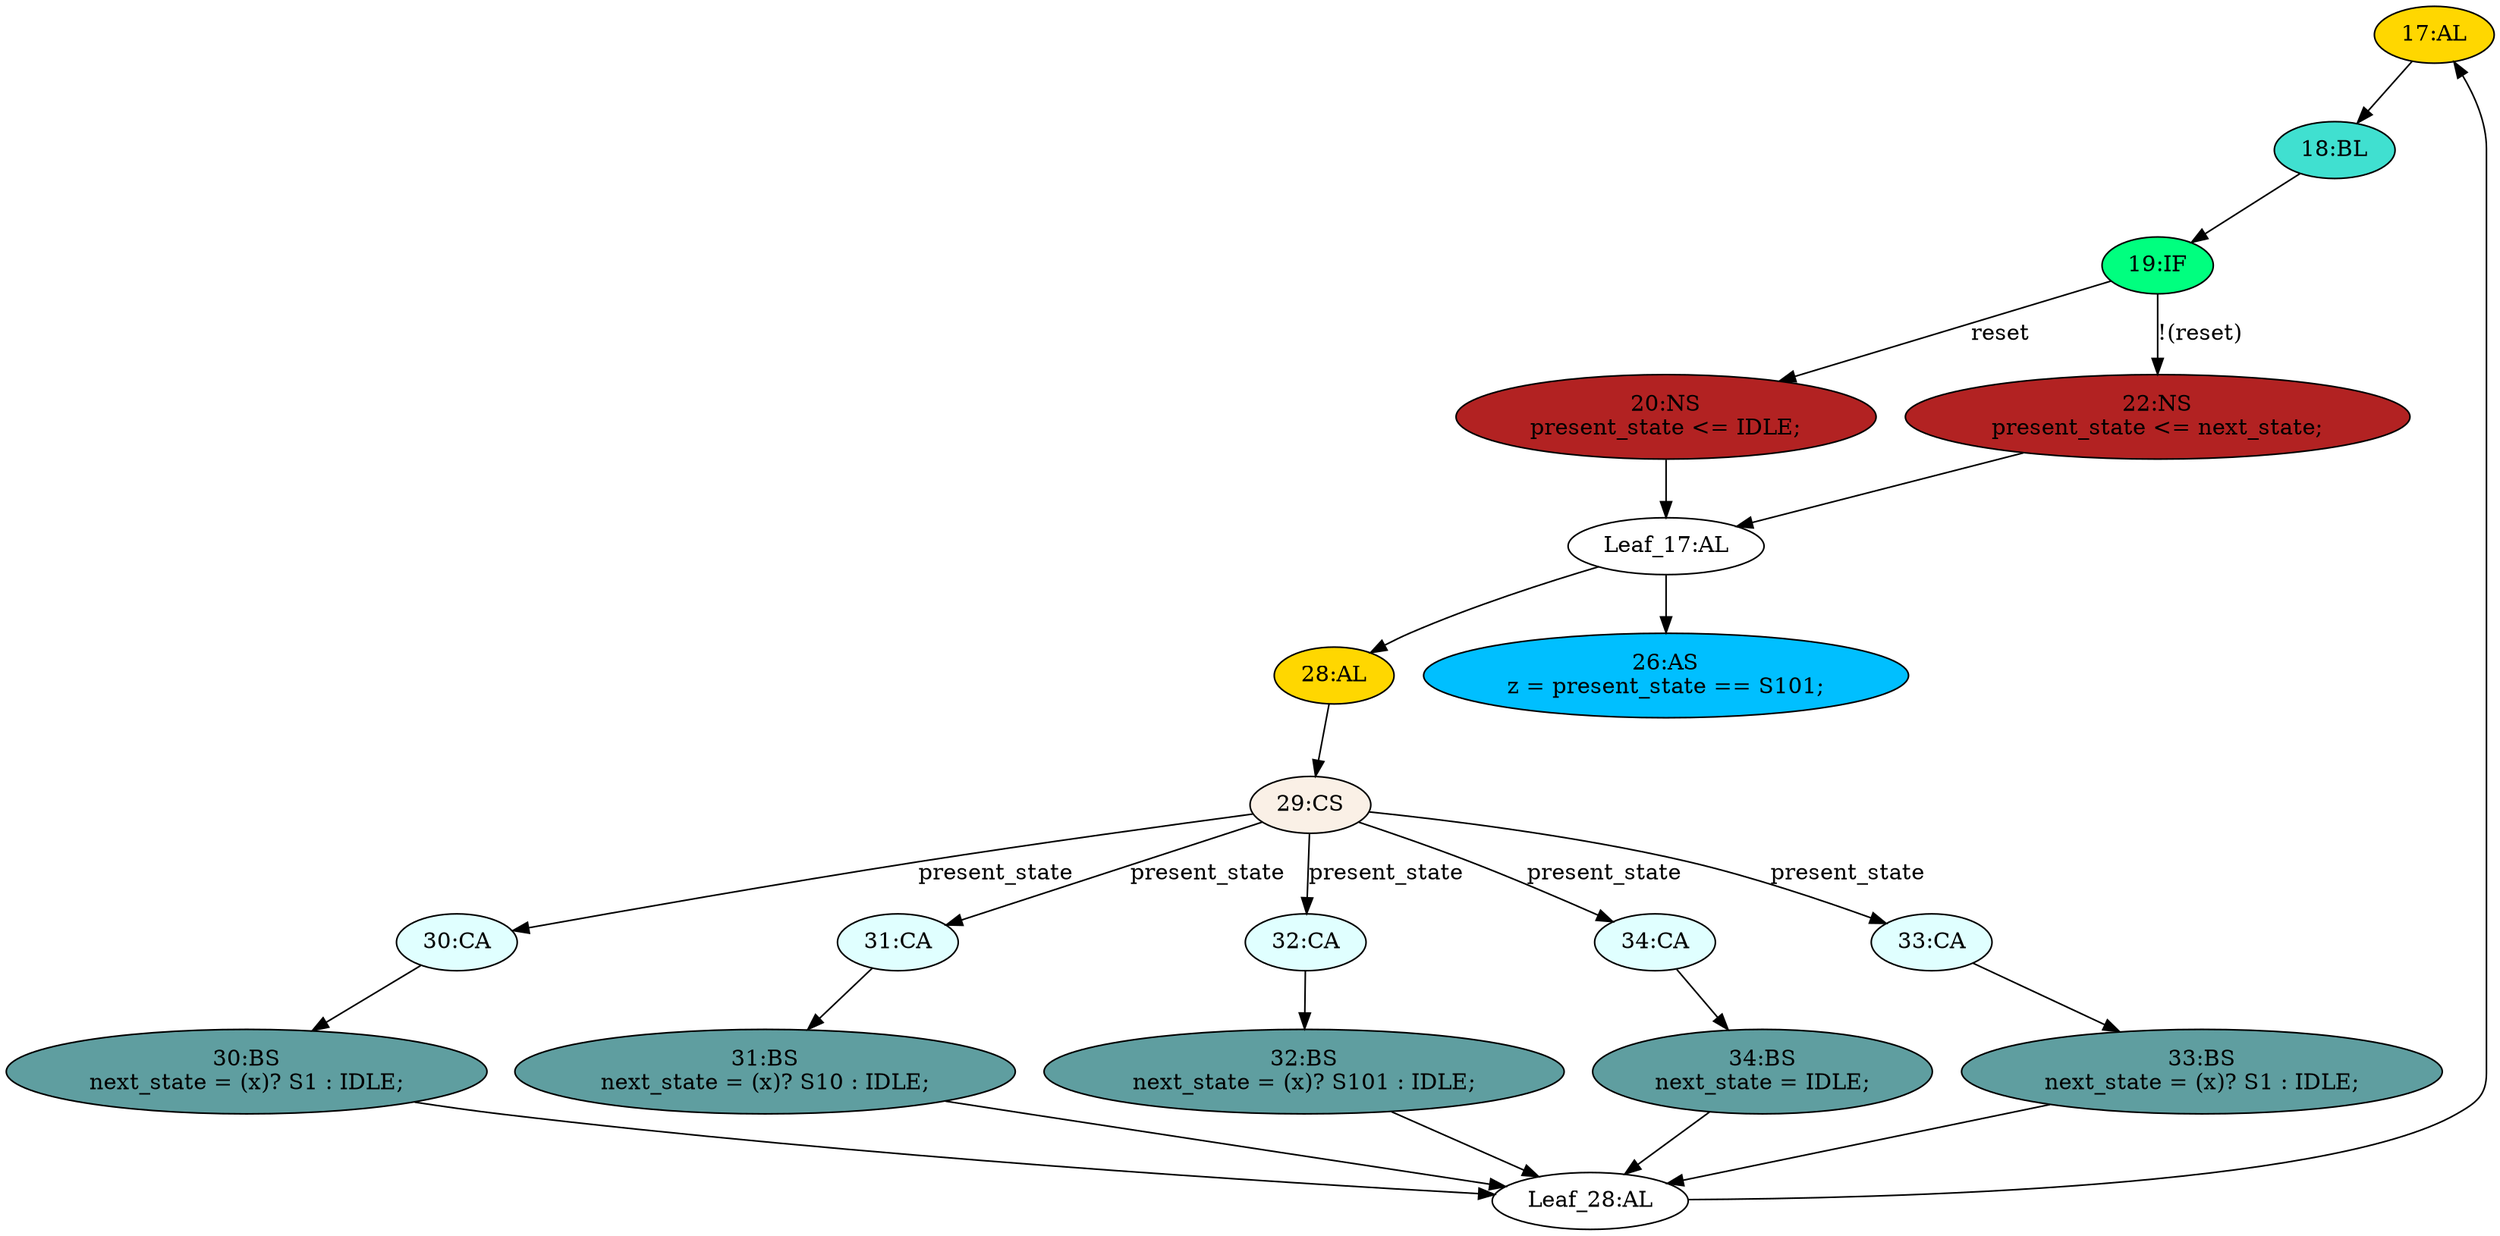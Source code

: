 strict digraph "compose( ,  )" {
	node [label="\N"];
	"17:AL"	[ast="<pyverilog.vparser.ast.Always object at 0x7f85202a3e10>",
		clk_sens=True,
		fillcolor=gold,
		label="17:AL",
		sens="['clk']",
		statements="[]",
		style=filled,
		typ=Always,
		use_var="['reset', 'next_state']"];
	"18:BL"	[ast="<pyverilog.vparser.ast.Block object at 0x7f85202a3210>",
		fillcolor=turquoise,
		label="18:BL",
		statements="[]",
		style=filled,
		typ=Block];
	"17:AL" -> "18:BL"	[cond="[]",
		lineno=None];
	"30:CA"	[ast="<pyverilog.vparser.ast.Case object at 0x7f85202a6950>",
		fillcolor=lightcyan,
		label="30:CA",
		statements="[]",
		style=filled,
		typ=Case];
	"30:BS"	[ast="<pyverilog.vparser.ast.BlockingSubstitution object at 0x7f85241c5d10>",
		fillcolor=cadetblue,
		label="30:BS
next_state = (x)? S1 : IDLE;",
		statements="[<pyverilog.vparser.ast.BlockingSubstitution object at 0x7f85241c5d10>]",
		style=filled,
		typ=BlockingSubstitution];
	"30:CA" -> "30:BS"	[cond="[]",
		lineno=None];
	"34:BS"	[ast="<pyverilog.vparser.ast.BlockingSubstitution object at 0x7f851ff18fd0>",
		fillcolor=cadetblue,
		label="34:BS
next_state = IDLE;",
		statements="[<pyverilog.vparser.ast.BlockingSubstitution object at 0x7f851ff18fd0>]",
		style=filled,
		typ=BlockingSubstitution];
	"Leaf_28:AL"	[def_var="['next_state']",
		label="Leaf_28:AL"];
	"34:BS" -> "Leaf_28:AL"	[cond="[]",
		lineno=None];
	"31:CA"	[ast="<pyverilog.vparser.ast.Case object at 0x7f8520320950>",
		fillcolor=lightcyan,
		label="31:CA",
		statements="[]",
		style=filled,
		typ=Case];
	"31:BS"	[ast="<pyverilog.vparser.ast.BlockingSubstitution object at 0x7f8520320890>",
		fillcolor=cadetblue,
		label="31:BS
next_state = (x)? S10 : IDLE;",
		statements="[<pyverilog.vparser.ast.BlockingSubstitution object at 0x7f8520320890>]",
		style=filled,
		typ=BlockingSubstitution];
	"31:CA" -> "31:BS"	[cond="[]",
		lineno=None];
	"Leaf_28:AL" -> "17:AL";
	"32:BS"	[ast="<pyverilog.vparser.ast.BlockingSubstitution object at 0x7f851ff18cd0>",
		fillcolor=cadetblue,
		label="32:BS
next_state = (x)? S101 : IDLE;",
		statements="[<pyverilog.vparser.ast.BlockingSubstitution object at 0x7f851ff18cd0>]",
		style=filled,
		typ=BlockingSubstitution];
	"32:BS" -> "Leaf_28:AL"	[cond="[]",
		lineno=None];
	"19:IF"	[ast="<pyverilog.vparser.ast.IfStatement object at 0x7f85202b1150>",
		fillcolor=springgreen,
		label="19:IF",
		statements="[]",
		style=filled,
		typ=IfStatement];
	"18:BL" -> "19:IF"	[cond="[]",
		lineno=None];
	"32:CA"	[ast="<pyverilog.vparser.ast.Case object at 0x7f85202c6510>",
		fillcolor=lightcyan,
		label="32:CA",
		statements="[]",
		style=filled,
		typ=Case];
	"32:CA" -> "32:BS"	[cond="[]",
		lineno=None];
	"20:NS"	[ast="<pyverilog.vparser.ast.NonblockingSubstitution object at 0x7f852024ecd0>",
		fillcolor=firebrick,
		label="20:NS
present_state <= IDLE;",
		statements="[<pyverilog.vparser.ast.NonblockingSubstitution object at 0x7f852024ecd0>]",
		style=filled,
		typ=NonblockingSubstitution];
	"Leaf_17:AL"	[def_var="['present_state']",
		label="Leaf_17:AL"];
	"20:NS" -> "Leaf_17:AL"	[cond="[]",
		lineno=None];
	"30:BS" -> "Leaf_28:AL"	[cond="[]",
		lineno=None];
	"34:CA"	[ast="<pyverilog.vparser.ast.Case object at 0x7f851ff18d50>",
		fillcolor=lightcyan,
		label="34:CA",
		statements="[]",
		style=filled,
		typ=Case];
	"34:CA" -> "34:BS"	[cond="[]",
		lineno=None];
	"31:BS" -> "Leaf_28:AL"	[cond="[]",
		lineno=None];
	"19:IF" -> "20:NS"	[cond="['reset']",
		label=reset,
		lineno=19];
	"22:NS"	[ast="<pyverilog.vparser.ast.NonblockingSubstitution object at 0x7f85202b1650>",
		fillcolor=firebrick,
		label="22:NS
present_state <= next_state;",
		statements="[<pyverilog.vparser.ast.NonblockingSubstitution object at 0x7f85202b1650>]",
		style=filled,
		typ=NonblockingSubstitution];
	"19:IF" -> "22:NS"	[cond="['reset']",
		label="!(reset)",
		lineno=19];
	"29:CS"	[ast="<pyverilog.vparser.ast.CaseStatement object at 0x7f851ff18890>",
		fillcolor=linen,
		label="29:CS",
		statements="[]",
		style=filled,
		typ=CaseStatement];
	"29:CS" -> "30:CA"	[cond="['present_state']",
		label=present_state,
		lineno=29];
	"29:CS" -> "31:CA"	[cond="['present_state']",
		label=present_state,
		lineno=29];
	"29:CS" -> "32:CA"	[cond="['present_state']",
		label=present_state,
		lineno=29];
	"29:CS" -> "34:CA"	[cond="['present_state']",
		label=present_state,
		lineno=29];
	"33:CA"	[ast="<pyverilog.vparser.ast.Case object at 0x7f851ff18c10>",
		fillcolor=lightcyan,
		label="33:CA",
		statements="[]",
		style=filled,
		typ=Case];
	"29:CS" -> "33:CA"	[cond="['present_state']",
		label=present_state,
		lineno=29];
	"33:BS"	[ast="<pyverilog.vparser.ast.BlockingSubstitution object at 0x7f851ff18990>",
		fillcolor=cadetblue,
		label="33:BS
next_state = (x)? S1 : IDLE;",
		statements="[<pyverilog.vparser.ast.BlockingSubstitution object at 0x7f851ff18990>]",
		style=filled,
		typ=BlockingSubstitution];
	"33:CA" -> "33:BS"	[cond="[]",
		lineno=None];
	"22:NS" -> "Leaf_17:AL"	[cond="[]",
		lineno=None];
	"28:AL"	[ast="<pyverilog.vparser.ast.Always object at 0x7f85202a6850>",
		clk_sens=False,
		fillcolor=gold,
		label="28:AL",
		sens="['x', 'IDLE']",
		statements="[]",
		style=filled,
		typ=Always,
		use_var="['x', 'IDLE', 'present_state']"];
	"28:AL" -> "29:CS"	[cond="[]",
		lineno=None];
	"26:AS"	[ast="<pyverilog.vparser.ast.Assign object at 0x7f85202bdc50>",
		def_var="['z']",
		fillcolor=deepskyblue,
		label="26:AS
z = present_state == S101;",
		statements="[]",
		style=filled,
		typ=Assign,
		use_var="['present_state']"];
	"33:BS" -> "Leaf_28:AL"	[cond="[]",
		lineno=None];
	"Leaf_17:AL" -> "28:AL";
	"Leaf_17:AL" -> "26:AS";
}
